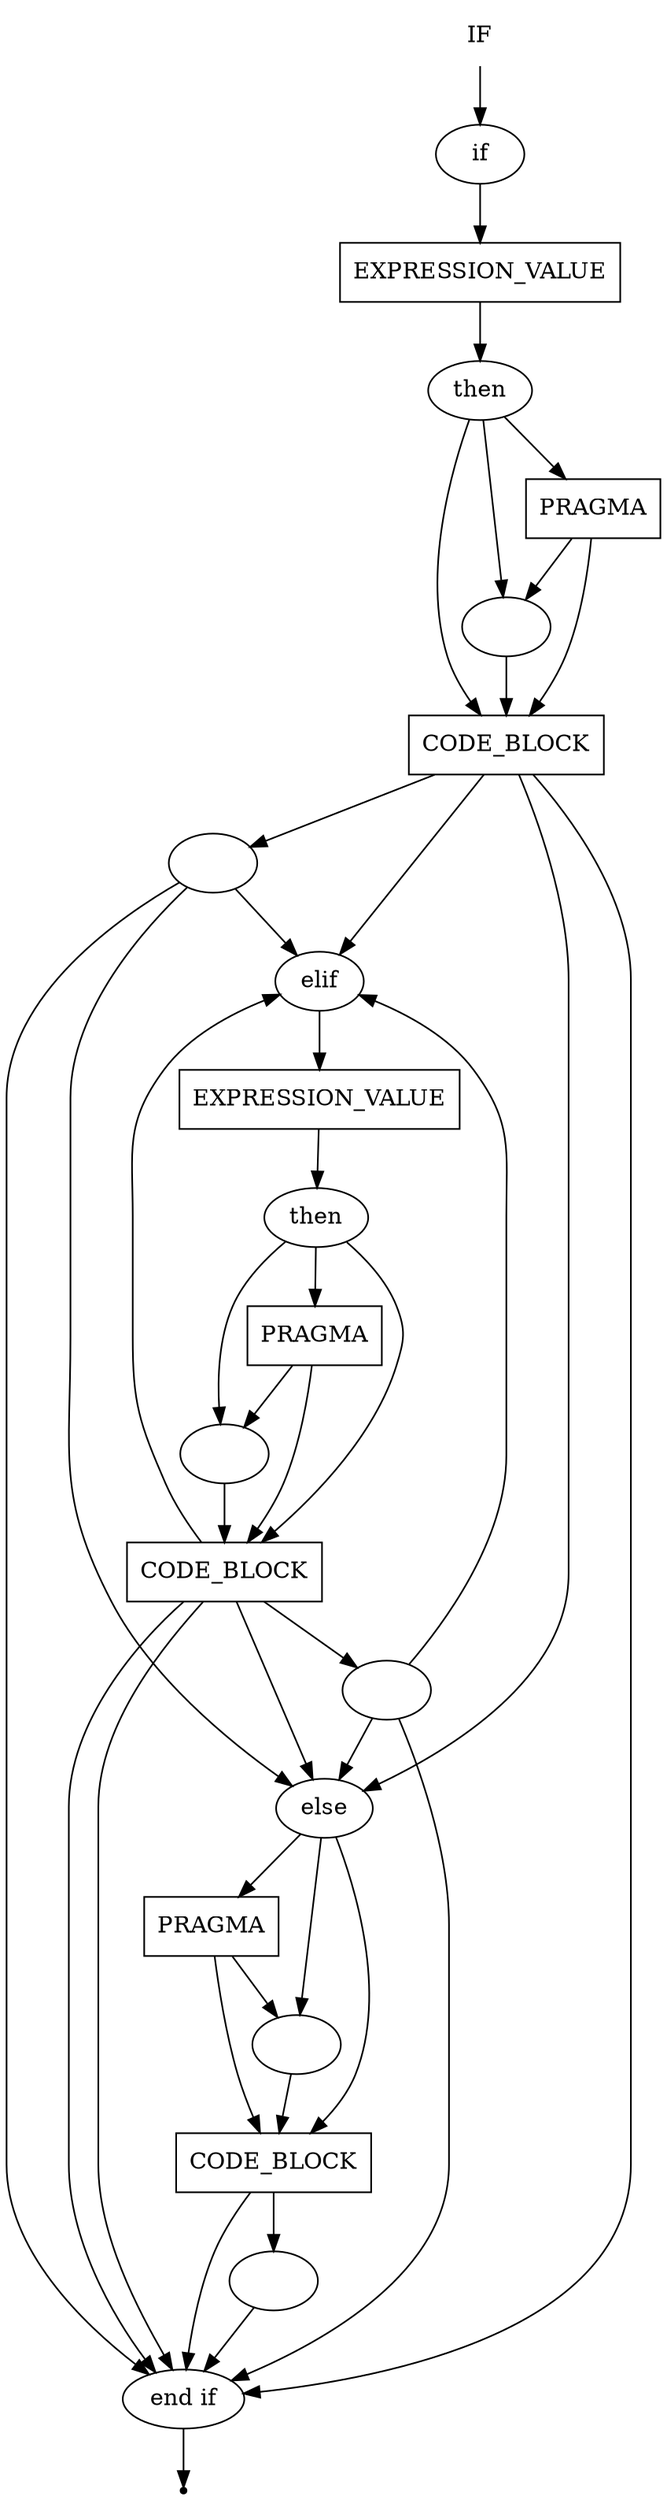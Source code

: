 digraph IF {
    start [label=IF shape=plaintext]
    key_if [label="if" shape=oval]
    key_elif [label="elif" shape=oval]
    key_else [label="else" shape=oval]
    key_end_if [label="end if" shape=oval]
    key_then_1 [label="then" shape=oval]
    key_then_2 [label="then" shape=oval]
    nl_1 [label="\n" shape=oval]
    nl_2 [label="\n" shape=oval]
    nl_3 [label="\n" shape=oval]
    nl_4 [label="\n" shape=oval]
    nl_5 [label="\n" shape=oval]
    nl_6 [label="\n" shape=oval]
    pragma_1 [label=PRAGMA shape=box]
    pragma_2 [label=PRAGMA shape=box]
    pragma_3 [label=PRAGMA shape=box]
    expression_value_1 [label=EXPRESSION_VALUE shape=box]
    expression_value_2 [label=EXPRESSION_VALUE shape=box]
    code_block_1 [label=CODE_BLOCK shape=box]
    code_block_2 [label=CODE_BLOCK shape=box]
    code_block_3 [label=CODE_BLOCK shape=box]
    end [label="" shape=point]
    start -> key_if
    key_if -> expression_value_1
    expression_value_1 -> key_then_1
    key_then_1 -> pragma_1
    key_then_1 -> nl_1
    key_then_1 -> code_block_1
    pragma_1 -> nl_1
    pragma_1 -> code_block_1
    nl_1 -> code_block_1
    code_block_1 -> nl_2
    code_block_1 -> key_elif
    code_block_1 -> key_else
    code_block_1 -> key_end_if
    nl_2 -> key_elif
    nl_2 -> key_else
    nl_2 -> key_end_if
    key_elif -> expression_value_2
    expression_value_2 -> key_then_2
    key_then_2 -> pragma_2
    key_then_2 -> nl_3
    key_then_2 -> code_block_2
    pragma_2 -> nl_3
    pragma_2 -> code_block_2
    nl_3 -> code_block_2
    code_block_2 -> key_end_if
    code_block_2 -> nl_4
    code_block_2 -> key_elif
    code_block_2 -> key_else
    code_block_2 -> key_end_if
    nl_4 -> key_elif
    nl_4 -> key_else
    nl_4 -> key_end_if
    key_else -> pragma_3
    key_else -> nl_5
    key_else -> code_block_3
    pragma_3 -> nl_5
    pragma_3 -> code_block_3
    nl_5 -> code_block_3
    code_block_3 -> nl_6
    code_block_3 -> key_end_if
    nl_6 -> key_end_if
    key_end_if -> end
}